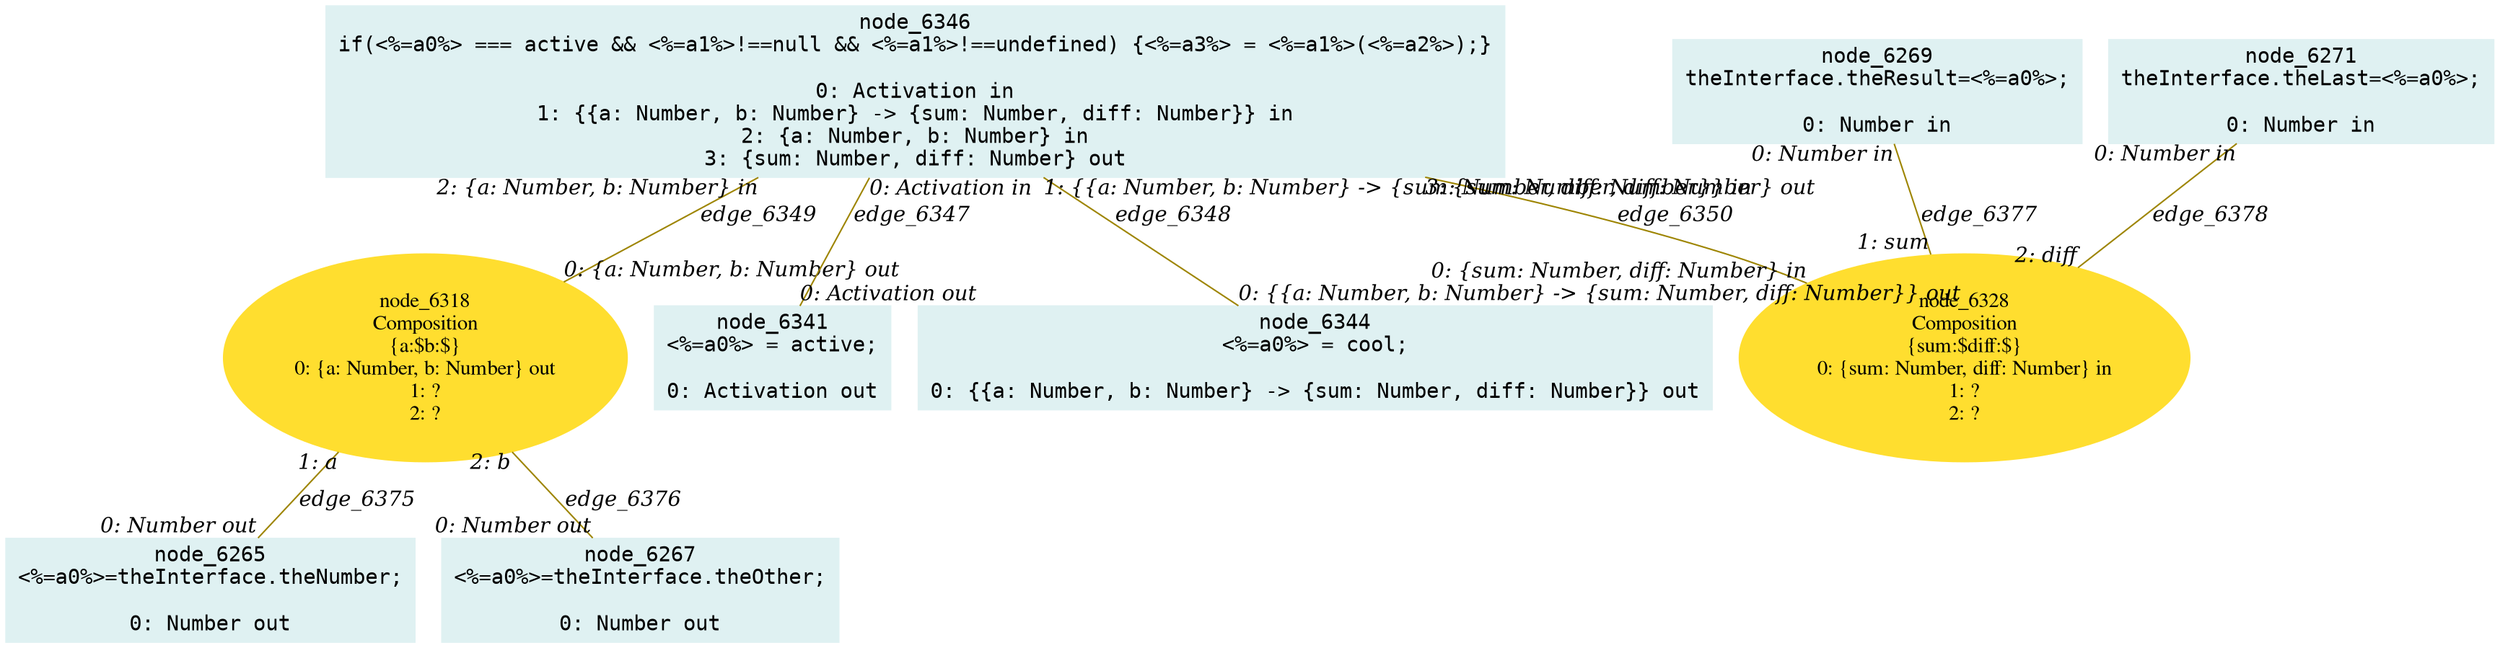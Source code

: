 digraph g{node_6265 [shape="box", style="filled", color="#dff1f2", fontname="Courier", label="node_6265
<%=a0%>=theInterface.theNumber;

0: Number out" ]
node_6267 [shape="box", style="filled", color="#dff1f2", fontname="Courier", label="node_6267
<%=a0%>=theInterface.theOther;

0: Number out" ]
node_6269 [shape="box", style="filled", color="#dff1f2", fontname="Courier", label="node_6269
theInterface.theResult=<%=a0%>;

0: Number in" ]
node_6271 [shape="box", style="filled", color="#dff1f2", fontname="Courier", label="node_6271
theInterface.theLast=<%=a0%>;

0: Number in" ]
node_6318 [shape="ellipse", style="filled", color="#ffde2f", fontname="Times", label="node_6318
Composition
{a:$b:$}
0: {a: Number, b: Number} out
1: ?
2: ?" ]
node_6328 [shape="ellipse", style="filled", color="#ffde2f", fontname="Times", label="node_6328
Composition
{sum:$diff:$}
0: {sum: Number, diff: Number} in
1: ?
2: ?" ]
node_6341 [shape="box", style="filled", color="#dff1f2", fontname="Courier", label="node_6341
<%=a0%> = active;

0: Activation out" ]
node_6344 [shape="box", style="filled", color="#dff1f2", fontname="Courier", label="node_6344
<%=a0%> = cool;

0: {{a: Number, b: Number} -> {sum: Number, diff: Number}} out" ]
node_6346 [shape="box", style="filled", color="#dff1f2", fontname="Courier", label="node_6346
if(<%=a0%> === active && <%=a1%>!==null && <%=a1%>!==undefined) {<%=a3%> = <%=a1%>(<%=a2%>);}

0: Activation in
1: {{a: Number, b: Number} -> {sum: Number, diff: Number}} in
2: {a: Number, b: Number} in
3: {sum: Number, diff: Number} out" ]
node_6346 -> node_6341 [dir=none, arrowHead=none, fontname="Times-Italic", arrowsize=1, color="#9d8400", label="edge_6347",  headlabel="0: Activation out", taillabel="0: Activation in" ]
node_6346 -> node_6344 [dir=none, arrowHead=none, fontname="Times-Italic", arrowsize=1, color="#9d8400", label="edge_6348",  headlabel="0: {{a: Number, b: Number} -> {sum: Number, diff: Number}} out", taillabel="1: {{a: Number, b: Number} -> {sum: Number, diff: Number}} in" ]
node_6346 -> node_6318 [dir=none, arrowHead=none, fontname="Times-Italic", arrowsize=1, color="#9d8400", label="edge_6349",  headlabel="0: {a: Number, b: Number} out", taillabel="2: {a: Number, b: Number} in" ]
node_6346 -> node_6328 [dir=none, arrowHead=none, fontname="Times-Italic", arrowsize=1, color="#9d8400", label="edge_6350",  headlabel="0: {sum: Number, diff: Number} in", taillabel="3: {sum: Number, diff: Number} out" ]
node_6318 -> node_6265 [dir=none, arrowHead=none, fontname="Times-Italic", arrowsize=1, color="#9d8400", label="edge_6375",  headlabel="0: Number out", taillabel="1: a" ]
node_6318 -> node_6267 [dir=none, arrowHead=none, fontname="Times-Italic", arrowsize=1, color="#9d8400", label="edge_6376",  headlabel="0: Number out", taillabel="2: b" ]
node_6269 -> node_6328 [dir=none, arrowHead=none, fontname="Times-Italic", arrowsize=1, color="#9d8400", label="edge_6377",  headlabel="1: sum", taillabel="0: Number in" ]
node_6271 -> node_6328 [dir=none, arrowHead=none, fontname="Times-Italic", arrowsize=1, color="#9d8400", label="edge_6378",  headlabel="2: diff", taillabel="0: Number in" ]
}